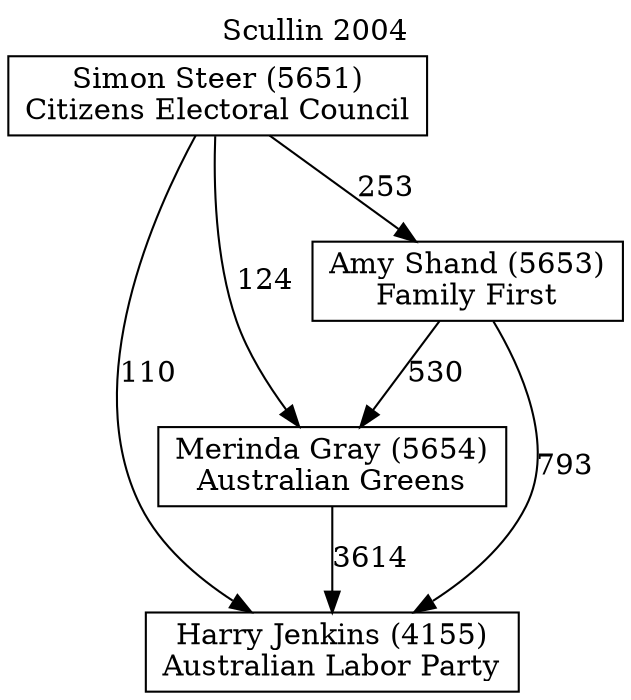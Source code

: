 // House preference flow
digraph "Harry Jenkins (4155)_Scullin_2004" {
	graph [label="Scullin 2004" labelloc=t mclimit=10]
	node [shape=box]
	"Harry Jenkins (4155)" [label="Harry Jenkins (4155)
Australian Labor Party"]
	"Merinda Gray (5654)" [label="Merinda Gray (5654)
Australian Greens"]
	"Amy Shand (5653)" [label="Amy Shand (5653)
Family First"]
	"Simon Steer (5651)" [label="Simon Steer (5651)
Citizens Electoral Council"]
	"Merinda Gray (5654)" -> "Harry Jenkins (4155)" [label=3614]
	"Amy Shand (5653)" -> "Merinda Gray (5654)" [label=530]
	"Simon Steer (5651)" -> "Amy Shand (5653)" [label=253]
	"Amy Shand (5653)" -> "Harry Jenkins (4155)" [label=793]
	"Simon Steer (5651)" -> "Harry Jenkins (4155)" [label=110]
	"Simon Steer (5651)" -> "Merinda Gray (5654)" [label=124]
}
